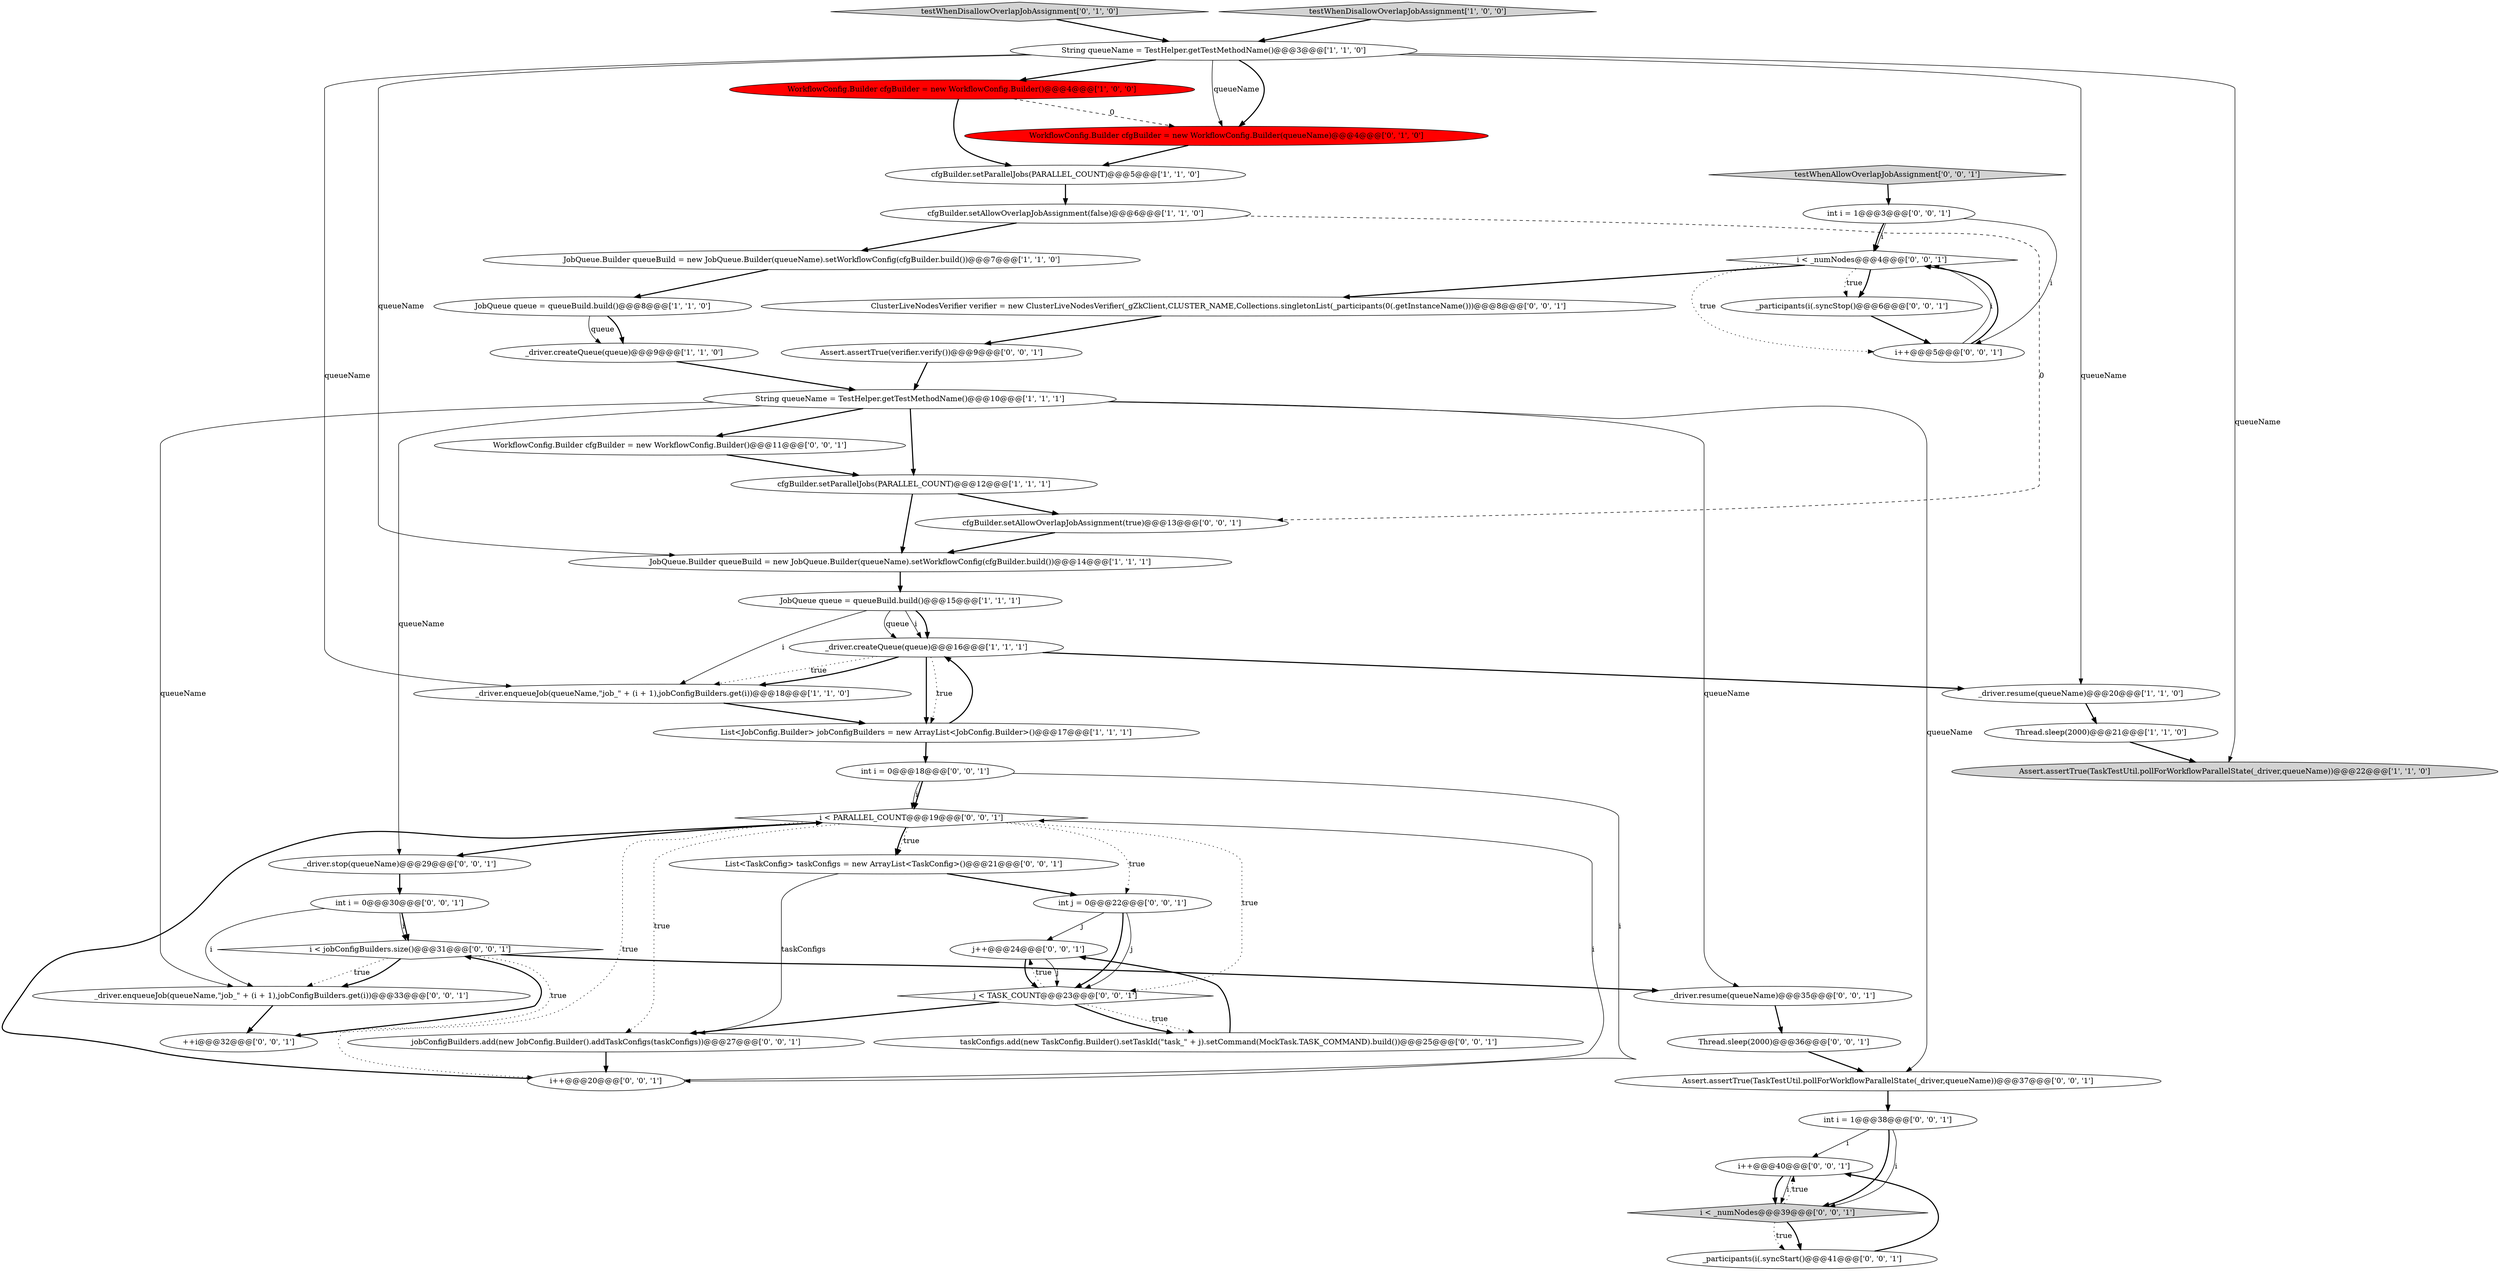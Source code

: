 digraph {
19 [style = filled, label = "WorkflowConfig.Builder cfgBuilder = new WorkflowConfig.Builder(queueName)@@@4@@@['0', '1', '0']", fillcolor = red, shape = ellipse image = "AAA1AAABBB2BBB"];
32 [style = filled, label = "i < jobConfigBuilders.size()@@@31@@@['0', '0', '1']", fillcolor = white, shape = diamond image = "AAA0AAABBB3BBB"];
42 [style = filled, label = "Assert.assertTrue(TaskTestUtil.pollForWorkflowParallelState(_driver,queueName))@@@37@@@['0', '0', '1']", fillcolor = white, shape = ellipse image = "AAA0AAABBB3BBB"];
10 [style = filled, label = "Thread.sleep(2000)@@@21@@@['1', '1', '0']", fillcolor = white, shape = ellipse image = "AAA0AAABBB1BBB"];
33 [style = filled, label = "testWhenAllowOverlapJobAssignment['0', '0', '1']", fillcolor = lightgray, shape = diamond image = "AAA0AAABBB3BBB"];
1 [style = filled, label = "cfgBuilder.setParallelJobs(PARALLEL_COUNT)@@@12@@@['1', '1', '1']", fillcolor = white, shape = ellipse image = "AAA0AAABBB1BBB"];
31 [style = filled, label = "i < PARALLEL_COUNT@@@19@@@['0', '0', '1']", fillcolor = white, shape = diamond image = "AAA0AAABBB3BBB"];
49 [style = filled, label = "i++@@@40@@@['0', '0', '1']", fillcolor = white, shape = ellipse image = "AAA0AAABBB3BBB"];
21 [style = filled, label = "_driver.resume(queueName)@@@35@@@['0', '0', '1']", fillcolor = white, shape = ellipse image = "AAA0AAABBB3BBB"];
22 [style = filled, label = "int i = 1@@@3@@@['0', '0', '1']", fillcolor = white, shape = ellipse image = "AAA0AAABBB3BBB"];
23 [style = filled, label = "i++@@@5@@@['0', '0', '1']", fillcolor = white, shape = ellipse image = "AAA0AAABBB3BBB"];
46 [style = filled, label = "cfgBuilder.setAllowOverlapJobAssignment(true)@@@13@@@['0', '0', '1']", fillcolor = white, shape = ellipse image = "AAA0AAABBB3BBB"];
43 [style = filled, label = "i < _numNodes@@@39@@@['0', '0', '1']", fillcolor = lightgray, shape = diamond image = "AAA0AAABBB3BBB"];
14 [style = filled, label = "_driver.createQueue(queue)@@@16@@@['1', '1', '1']", fillcolor = white, shape = ellipse image = "AAA0AAABBB1BBB"];
3 [style = filled, label = "String queueName = TestHelper.getTestMethodName()@@@10@@@['1', '1', '1']", fillcolor = white, shape = ellipse image = "AAA0AAABBB1BBB"];
36 [style = filled, label = "int i = 0@@@30@@@['0', '0', '1']", fillcolor = white, shape = ellipse image = "AAA0AAABBB3BBB"];
35 [style = filled, label = "taskConfigs.add(new TaskConfig.Builder().setTaskId(\"task_\" + j).setCommand(MockTask.TASK_COMMAND).build())@@@25@@@['0', '0', '1']", fillcolor = white, shape = ellipse image = "AAA0AAABBB3BBB"];
18 [style = filled, label = "testWhenDisallowOverlapJobAssignment['0', '1', '0']", fillcolor = lightgray, shape = diamond image = "AAA0AAABBB2BBB"];
45 [style = filled, label = "j++@@@24@@@['0', '0', '1']", fillcolor = white, shape = ellipse image = "AAA0AAABBB3BBB"];
9 [style = filled, label = "List<JobConfig.Builder> jobConfigBuilders = new ArrayList<JobConfig.Builder>()@@@17@@@['1', '1', '1']", fillcolor = white, shape = ellipse image = "AAA0AAABBB1BBB"];
48 [style = filled, label = "int i = 1@@@38@@@['0', '0', '1']", fillcolor = white, shape = ellipse image = "AAA0AAABBB3BBB"];
11 [style = filled, label = "cfgBuilder.setAllowOverlapJobAssignment(false)@@@6@@@['1', '1', '0']", fillcolor = white, shape = ellipse image = "AAA0AAABBB1BBB"];
13 [style = filled, label = "cfgBuilder.setParallelJobs(PARALLEL_COUNT)@@@5@@@['1', '1', '0']", fillcolor = white, shape = ellipse image = "AAA0AAABBB1BBB"];
26 [style = filled, label = "int j = 0@@@22@@@['0', '0', '1']", fillcolor = white, shape = ellipse image = "AAA0AAABBB3BBB"];
38 [style = filled, label = "i < _numNodes@@@4@@@['0', '0', '1']", fillcolor = white, shape = diamond image = "AAA0AAABBB3BBB"];
7 [style = filled, label = "Assert.assertTrue(TaskTestUtil.pollForWorkflowParallelState(_driver,queueName))@@@22@@@['1', '1', '0']", fillcolor = lightgray, shape = ellipse image = "AAA0AAABBB1BBB"];
34 [style = filled, label = "List<TaskConfig> taskConfigs = new ArrayList<TaskConfig>()@@@21@@@['0', '0', '1']", fillcolor = white, shape = ellipse image = "AAA0AAABBB3BBB"];
16 [style = filled, label = "_driver.resume(queueName)@@@20@@@['1', '1', '0']", fillcolor = white, shape = ellipse image = "AAA0AAABBB1BBB"];
37 [style = filled, label = "_driver.stop(queueName)@@@29@@@['0', '0', '1']", fillcolor = white, shape = ellipse image = "AAA0AAABBB3BBB"];
29 [style = filled, label = "WorkflowConfig.Builder cfgBuilder = new WorkflowConfig.Builder()@@@11@@@['0', '0', '1']", fillcolor = white, shape = ellipse image = "AAA0AAABBB3BBB"];
25 [style = filled, label = "_participants(i(.syncStop()@@@6@@@['0', '0', '1']", fillcolor = white, shape = ellipse image = "AAA0AAABBB3BBB"];
44 [style = filled, label = "jobConfigBuilders.add(new JobConfig.Builder().addTaskConfigs(taskConfigs))@@@27@@@['0', '0', '1']", fillcolor = white, shape = ellipse image = "AAA0AAABBB3BBB"];
39 [style = filled, label = "++i@@@32@@@['0', '0', '1']", fillcolor = white, shape = ellipse image = "AAA0AAABBB3BBB"];
6 [style = filled, label = "JobQueue queue = queueBuild.build()@@@8@@@['1', '1', '0']", fillcolor = white, shape = ellipse image = "AAA0AAABBB1BBB"];
28 [style = filled, label = "_driver.enqueueJob(queueName,\"job_\" + (i + 1),jobConfigBuilders.get(i))@@@33@@@['0', '0', '1']", fillcolor = white, shape = ellipse image = "AAA0AAABBB3BBB"];
8 [style = filled, label = "JobQueue.Builder queueBuild = new JobQueue.Builder(queueName).setWorkflowConfig(cfgBuilder.build())@@@7@@@['1', '1', '0']", fillcolor = white, shape = ellipse image = "AAA0AAABBB1BBB"];
47 [style = filled, label = "Thread.sleep(2000)@@@36@@@['0', '0', '1']", fillcolor = white, shape = ellipse image = "AAA0AAABBB3BBB"];
12 [style = filled, label = "testWhenDisallowOverlapJobAssignment['1', '0', '0']", fillcolor = lightgray, shape = diamond image = "AAA0AAABBB1BBB"];
2 [style = filled, label = "JobQueue.Builder queueBuild = new JobQueue.Builder(queueName).setWorkflowConfig(cfgBuilder.build())@@@14@@@['1', '1', '1']", fillcolor = white, shape = ellipse image = "AAA0AAABBB1BBB"];
15 [style = filled, label = "WorkflowConfig.Builder cfgBuilder = new WorkflowConfig.Builder()@@@4@@@['1', '0', '0']", fillcolor = red, shape = ellipse image = "AAA1AAABBB1BBB"];
4 [style = filled, label = "_driver.createQueue(queue)@@@9@@@['1', '1', '0']", fillcolor = white, shape = ellipse image = "AAA0AAABBB1BBB"];
40 [style = filled, label = "ClusterLiveNodesVerifier verifier = new ClusterLiveNodesVerifier(_gZkClient,CLUSTER_NAME,Collections.singletonList(_participants(0(.getInstanceName()))@@@8@@@['0', '0', '1']", fillcolor = white, shape = ellipse image = "AAA0AAABBB3BBB"];
24 [style = filled, label = "_participants(i(.syncStart()@@@41@@@['0', '0', '1']", fillcolor = white, shape = ellipse image = "AAA0AAABBB3BBB"];
0 [style = filled, label = "String queueName = TestHelper.getTestMethodName()@@@3@@@['1', '1', '0']", fillcolor = white, shape = ellipse image = "AAA0AAABBB1BBB"];
41 [style = filled, label = "Assert.assertTrue(verifier.verify())@@@9@@@['0', '0', '1']", fillcolor = white, shape = ellipse image = "AAA0AAABBB3BBB"];
20 [style = filled, label = "j < TASK_COUNT@@@23@@@['0', '0', '1']", fillcolor = white, shape = diamond image = "AAA0AAABBB3BBB"];
27 [style = filled, label = "i++@@@20@@@['0', '0', '1']", fillcolor = white, shape = ellipse image = "AAA0AAABBB3BBB"];
17 [style = filled, label = "JobQueue queue = queueBuild.build()@@@15@@@['1', '1', '1']", fillcolor = white, shape = ellipse image = "AAA0AAABBB1BBB"];
5 [style = filled, label = "_driver.enqueueJob(queueName,\"job_\" + (i + 1),jobConfigBuilders.get(i))@@@18@@@['1', '1', '0']", fillcolor = white, shape = ellipse image = "AAA0AAABBB1BBB"];
30 [style = filled, label = "int i = 0@@@18@@@['0', '0', '1']", fillcolor = white, shape = ellipse image = "AAA0AAABBB3BBB"];
27->31 [style = solid, label="i"];
31->37 [style = bold, label=""];
32->28 [style = dotted, label="true"];
5->9 [style = bold, label=""];
3->37 [style = solid, label="queueName"];
46->2 [style = bold, label=""];
8->6 [style = bold, label=""];
42->48 [style = bold, label=""];
15->19 [style = dashed, label="0"];
0->15 [style = bold, label=""];
1->46 [style = bold, label=""];
24->49 [style = bold, label=""];
36->32 [style = solid, label="i"];
34->26 [style = bold, label=""];
17->14 [style = bold, label=""];
48->43 [style = bold, label=""];
43->24 [style = bold, label=""];
31->27 [style = dotted, label="true"];
31->34 [style = dotted, label="true"];
9->14 [style = bold, label=""];
35->45 [style = bold, label=""];
14->9 [style = bold, label=""];
11->46 [style = dashed, label="0"];
29->1 [style = bold, label=""];
31->44 [style = dotted, label="true"];
18->0 [style = bold, label=""];
14->16 [style = bold, label=""];
34->44 [style = solid, label="taskConfigs"];
4->3 [style = bold, label=""];
15->13 [style = bold, label=""];
37->36 [style = bold, label=""];
0->19 [style = bold, label=""];
27->31 [style = bold, label=""];
45->20 [style = solid, label="j"];
30->27 [style = solid, label="i"];
13->11 [style = bold, label=""];
10->7 [style = bold, label=""];
17->14 [style = solid, label="queue"];
17->5 [style = solid, label="i"];
0->2 [style = solid, label="queueName"];
6->4 [style = bold, label=""];
22->38 [style = bold, label=""];
0->16 [style = solid, label="queueName"];
19->13 [style = bold, label=""];
26->45 [style = solid, label="j"];
38->23 [style = dotted, label="true"];
38->25 [style = bold, label=""];
48->43 [style = solid, label="i"];
11->8 [style = bold, label=""];
43->49 [style = dotted, label="true"];
3->21 [style = solid, label="queueName"];
3->29 [style = bold, label=""];
22->38 [style = solid, label="i"];
26->20 [style = bold, label=""];
2->17 [style = bold, label=""];
36->28 [style = solid, label="i"];
21->47 [style = bold, label=""];
20->35 [style = dotted, label="true"];
0->5 [style = solid, label="queueName"];
3->1 [style = bold, label=""];
47->42 [style = bold, label=""];
43->24 [style = dotted, label="true"];
28->39 [style = bold, label=""];
38->25 [style = dotted, label="true"];
17->14 [style = solid, label="i"];
45->20 [style = bold, label=""];
31->34 [style = bold, label=""];
22->23 [style = solid, label="i"];
6->4 [style = solid, label="queue"];
48->49 [style = solid, label="i"];
14->5 [style = dotted, label="true"];
30->31 [style = bold, label=""];
39->32 [style = bold, label=""];
1->2 [style = bold, label=""];
3->42 [style = solid, label="queueName"];
38->40 [style = bold, label=""];
33->22 [style = bold, label=""];
30->31 [style = solid, label="i"];
14->5 [style = bold, label=""];
26->20 [style = solid, label="j"];
32->21 [style = bold, label=""];
23->38 [style = solid, label="i"];
32->39 [style = dotted, label="true"];
16->10 [style = bold, label=""];
25->23 [style = bold, label=""];
0->19 [style = solid, label="queueName"];
41->3 [style = bold, label=""];
36->32 [style = bold, label=""];
9->30 [style = bold, label=""];
20->45 [style = dotted, label="true"];
12->0 [style = bold, label=""];
31->20 [style = dotted, label="true"];
49->43 [style = bold, label=""];
20->44 [style = bold, label=""];
31->26 [style = dotted, label="true"];
3->28 [style = solid, label="queueName"];
0->7 [style = solid, label="queueName"];
23->38 [style = bold, label=""];
40->41 [style = bold, label=""];
49->43 [style = solid, label="i"];
14->9 [style = dotted, label="true"];
20->35 [style = bold, label=""];
44->27 [style = bold, label=""];
32->28 [style = bold, label=""];
}
